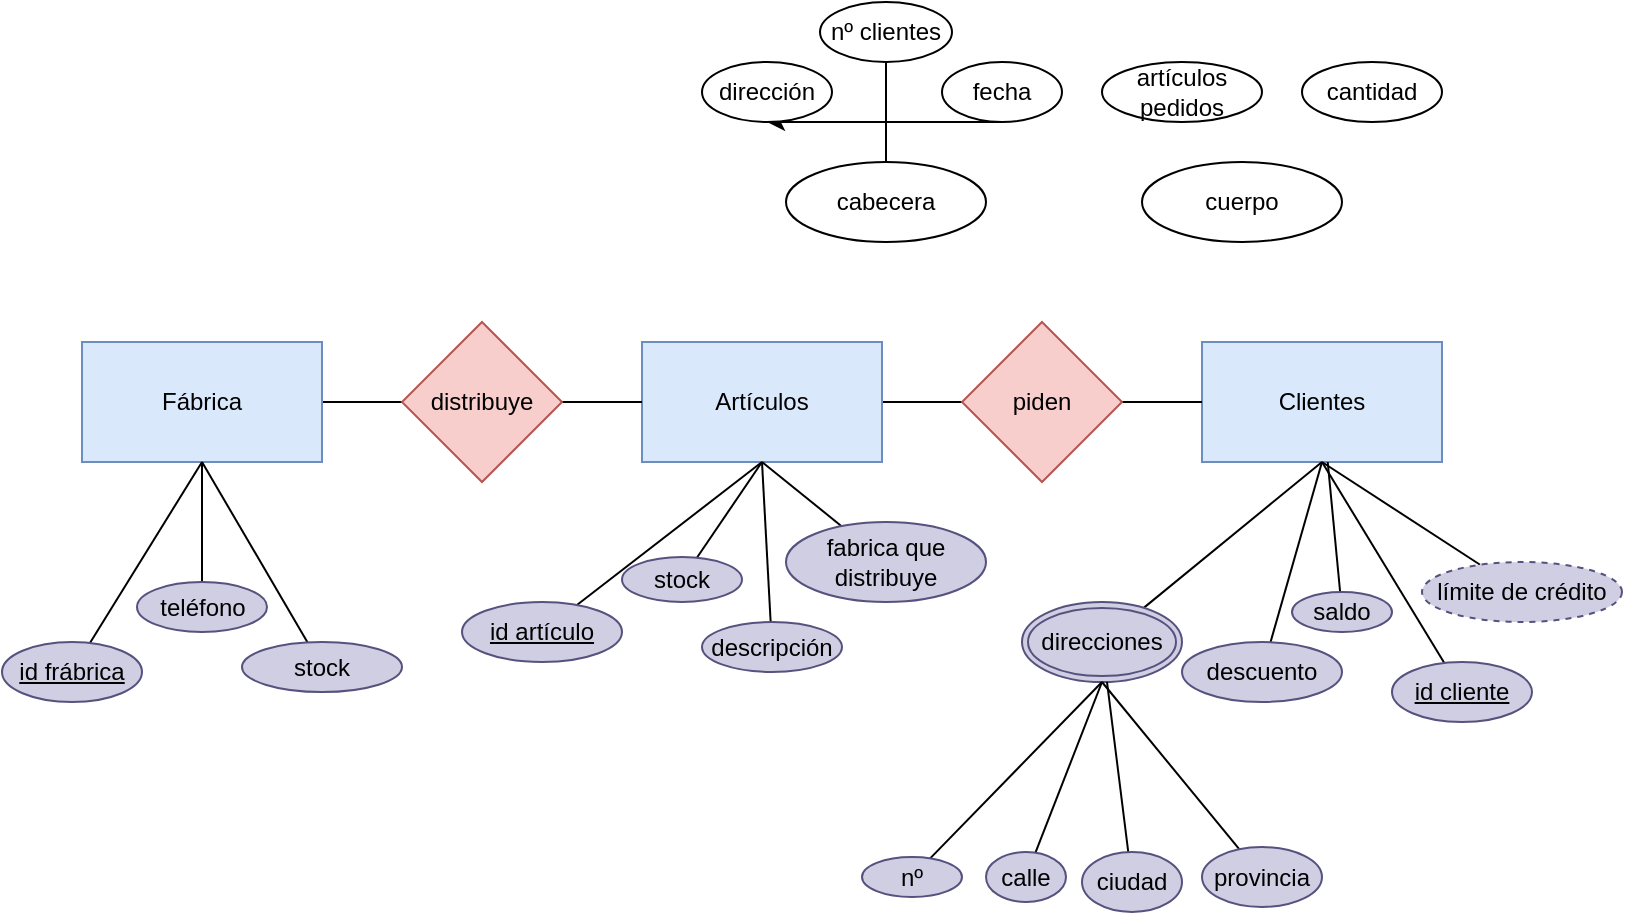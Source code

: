 <mxfile version="21.8.2" type="github">
  <diagram name="Página-1" id="yfjVUfVhYDTBQP2p-WS-">
    <mxGraphModel dx="1434" dy="795" grid="1" gridSize="10" guides="1" tooltips="1" connect="1" arrows="1" fold="1" page="1" pageScale="1" pageWidth="827" pageHeight="1169" math="0" shadow="0">
      <root>
        <mxCell id="0" />
        <mxCell id="1" parent="0" />
        <mxCell id="J2o_EKZ6XAtiYw6EOFnJ-2" value="Clientes" style="rounded=0;whiteSpace=wrap;html=1;fillColor=#dae8fc;strokeColor=#6c8ebf;" parent="1" vertex="1">
          <mxGeometry x="610" y="350" width="120" height="60" as="geometry" />
        </mxCell>
        <mxCell id="JbTzUuTjuzgJWXISu5Y3-2" style="edgeStyle=orthogonalEdgeStyle;rounded=0;orthogonalLoop=1;jettySize=auto;html=1;entryX=0;entryY=0.5;entryDx=0;entryDy=0;endArrow=none;endFill=0;" edge="1" parent="1" source="J2o_EKZ6XAtiYw6EOFnJ-3" target="JbTzUuTjuzgJWXISu5Y3-1">
          <mxGeometry relative="1" as="geometry" />
        </mxCell>
        <mxCell id="J2o_EKZ6XAtiYw6EOFnJ-3" value="Artículos" style="rounded=0;whiteSpace=wrap;html=1;fillColor=#dae8fc;strokeColor=#6c8ebf;" parent="1" vertex="1">
          <mxGeometry x="330" y="350" width="120" height="60" as="geometry" />
        </mxCell>
        <mxCell id="JbTzUuTjuzgJWXISu5Y3-4" style="edgeStyle=orthogonalEdgeStyle;rounded=0;orthogonalLoop=1;jettySize=auto;html=1;endArrow=none;endFill=0;" edge="1" parent="1" source="J2o_EKZ6XAtiYw6EOFnJ-5" target="J2o_EKZ6XAtiYw6EOFnJ-18">
          <mxGeometry relative="1" as="geometry" />
        </mxCell>
        <mxCell id="J2o_EKZ6XAtiYw6EOFnJ-5" value="Fábrica" style="rounded=0;whiteSpace=wrap;html=1;fillColor=#dae8fc;strokeColor=#6c8ebf;" parent="1" vertex="1">
          <mxGeometry x="50" y="350" width="120" height="60" as="geometry" />
        </mxCell>
        <mxCell id="J2o_EKZ6XAtiYw6EOFnJ-6" style="edgeStyle=orthogonalEdgeStyle;rounded=0;orthogonalLoop=1;jettySize=auto;html=1;exitX=0.5;exitY=1;exitDx=0;exitDy=0;" parent="1" edge="1">
          <mxGeometry relative="1" as="geometry">
            <mxPoint x="414" y="410" as="sourcePoint" />
            <mxPoint x="414" y="410" as="targetPoint" />
          </mxGeometry>
        </mxCell>
        <mxCell id="JbTzUuTjuzgJWXISu5Y3-5" style="edgeStyle=orthogonalEdgeStyle;rounded=0;orthogonalLoop=1;jettySize=auto;html=1;endArrow=none;endFill=0;" edge="1" parent="1" source="J2o_EKZ6XAtiYw6EOFnJ-18" target="J2o_EKZ6XAtiYw6EOFnJ-3">
          <mxGeometry relative="1" as="geometry" />
        </mxCell>
        <mxCell id="J2o_EKZ6XAtiYw6EOFnJ-18" value="distribuye" style="rhombus;whiteSpace=wrap;html=1;fillColor=#f8cecc;strokeColor=#b85450;" parent="1" vertex="1">
          <mxGeometry x="210" y="340" width="80" height="80" as="geometry" />
        </mxCell>
        <mxCell id="JbTzUuTjuzgJWXISu5Y3-3" style="edgeStyle=orthogonalEdgeStyle;rounded=0;orthogonalLoop=1;jettySize=auto;html=1;endArrow=none;endFill=0;" edge="1" parent="1" source="JbTzUuTjuzgJWXISu5Y3-1" target="J2o_EKZ6XAtiYw6EOFnJ-2">
          <mxGeometry relative="1" as="geometry" />
        </mxCell>
        <mxCell id="JbTzUuTjuzgJWXISu5Y3-1" value="piden" style="rhombus;whiteSpace=wrap;html=1;fillColor=#f8cecc;strokeColor=#b85450;" vertex="1" parent="1">
          <mxGeometry x="490" y="340" width="80" height="80" as="geometry" />
        </mxCell>
        <mxCell id="JbTzUuTjuzgJWXISu5Y3-21" style="rounded=0;orthogonalLoop=1;jettySize=auto;html=1;entryX=0.5;entryY=1;entryDx=0;entryDy=0;endArrow=none;endFill=0;" edge="1" parent="1" source="JbTzUuTjuzgJWXISu5Y3-6" target="J2o_EKZ6XAtiYw6EOFnJ-2">
          <mxGeometry relative="1" as="geometry" />
        </mxCell>
        <mxCell id="JbTzUuTjuzgJWXISu5Y3-6" value="descuento" style="ellipse;whiteSpace=wrap;html=1;align=center;fillColor=#d0cee2;strokeColor=#56517e;" vertex="1" parent="1">
          <mxGeometry x="600" y="500" width="80" height="30" as="geometry" />
        </mxCell>
        <mxCell id="JbTzUuTjuzgJWXISu5Y3-24" style="rounded=0;orthogonalLoop=1;jettySize=auto;html=1;entryX=0.5;entryY=1;entryDx=0;entryDy=0;endArrow=none;endFill=0;" edge="1" parent="1" source="JbTzUuTjuzgJWXISu5Y3-7" target="J2o_EKZ6XAtiYw6EOFnJ-2">
          <mxGeometry relative="1" as="geometry" />
        </mxCell>
        <mxCell id="JbTzUuTjuzgJWXISu5Y3-7" value="id cliente" style="ellipse;whiteSpace=wrap;html=1;align=center;fontStyle=4;fillColor=#d0cee2;strokeColor=#56517e;" vertex="1" parent="1">
          <mxGeometry x="705" y="510" width="70" height="30" as="geometry" />
        </mxCell>
        <mxCell id="JbTzUuTjuzgJWXISu5Y3-20" style="rounded=0;orthogonalLoop=1;jettySize=auto;html=1;entryX=0.5;entryY=1;entryDx=0;entryDy=0;endArrow=none;endFill=0;" edge="1" parent="1" source="JbTzUuTjuzgJWXISu5Y3-8" target="J2o_EKZ6XAtiYw6EOFnJ-2">
          <mxGeometry relative="1" as="geometry" />
        </mxCell>
        <mxCell id="JbTzUuTjuzgJWXISu5Y3-8" value="direcciones " style="ellipse;shape=doubleEllipse;margin=3;whiteSpace=wrap;html=1;align=center;fillColor=#d0cee2;strokeColor=#56517e;" vertex="1" parent="1">
          <mxGeometry x="520" y="480" width="80" height="40" as="geometry" />
        </mxCell>
        <mxCell id="JbTzUuTjuzgJWXISu5Y3-22" style="rounded=0;orthogonalLoop=1;jettySize=auto;html=1;endArrow=none;endFill=0;" edge="1" parent="1" source="JbTzUuTjuzgJWXISu5Y3-9" target="J2o_EKZ6XAtiYw6EOFnJ-2">
          <mxGeometry relative="1" as="geometry" />
        </mxCell>
        <mxCell id="JbTzUuTjuzgJWXISu5Y3-9" value="saldo" style="ellipse;whiteSpace=wrap;html=1;align=center;fillColor=#d0cee2;strokeColor=#56517e;" vertex="1" parent="1">
          <mxGeometry x="655" y="475" width="50" height="20" as="geometry" />
        </mxCell>
        <mxCell id="JbTzUuTjuzgJWXISu5Y3-25" style="rounded=0;orthogonalLoop=1;jettySize=auto;html=1;entryX=0.5;entryY=1;entryDx=0;entryDy=0;endArrow=none;endFill=0;" edge="1" parent="1" source="JbTzUuTjuzgJWXISu5Y3-11" target="J2o_EKZ6XAtiYw6EOFnJ-3">
          <mxGeometry relative="1" as="geometry" />
        </mxCell>
        <mxCell id="JbTzUuTjuzgJWXISu5Y3-11" value="id artículo" style="ellipse;whiteSpace=wrap;html=1;align=center;fontStyle=4;fillColor=#d0cee2;strokeColor=#56517e;" vertex="1" parent="1">
          <mxGeometry x="240" y="480" width="80" height="30" as="geometry" />
        </mxCell>
        <mxCell id="JbTzUuTjuzgJWXISu5Y3-23" style="rounded=0;orthogonalLoop=1;jettySize=auto;html=1;endArrow=none;endFill=0;entryX=0.5;entryY=1;entryDx=0;entryDy=0;" edge="1" parent="1" source="JbTzUuTjuzgJWXISu5Y3-12" target="J2o_EKZ6XAtiYw6EOFnJ-2">
          <mxGeometry relative="1" as="geometry" />
        </mxCell>
        <mxCell id="JbTzUuTjuzgJWXISu5Y3-12" value="límite de crédito" style="ellipse;whiteSpace=wrap;html=1;align=center;dashed=1;fillColor=#d0cee2;strokeColor=#56517e;" vertex="1" parent="1">
          <mxGeometry x="720" y="460" width="100" height="30" as="geometry" />
        </mxCell>
        <mxCell id="JbTzUuTjuzgJWXISu5Y3-28" style="rounded=0;orthogonalLoop=1;jettySize=auto;html=1;endArrow=none;endFill=0;" edge="1" parent="1" source="JbTzUuTjuzgJWXISu5Y3-13">
          <mxGeometry relative="1" as="geometry">
            <mxPoint x="390" y="410" as="targetPoint" />
          </mxGeometry>
        </mxCell>
        <mxCell id="JbTzUuTjuzgJWXISu5Y3-13" value="descripción" style="ellipse;whiteSpace=wrap;html=1;align=center;fillColor=#d0cee2;strokeColor=#56517e;" vertex="1" parent="1">
          <mxGeometry x="360" y="490" width="70" height="25" as="geometry" />
        </mxCell>
        <mxCell id="JbTzUuTjuzgJWXISu5Y3-26" style="rounded=0;orthogonalLoop=1;jettySize=auto;html=1;entryX=0.5;entryY=1;entryDx=0;entryDy=0;endArrow=none;endFill=0;" edge="1" parent="1" source="JbTzUuTjuzgJWXISu5Y3-14" target="J2o_EKZ6XAtiYw6EOFnJ-3">
          <mxGeometry relative="1" as="geometry" />
        </mxCell>
        <mxCell id="JbTzUuTjuzgJWXISu5Y3-14" value="stock" style="ellipse;whiteSpace=wrap;html=1;align=center;fillColor=#d0cee2;strokeColor=#56517e;" vertex="1" parent="1">
          <mxGeometry x="320" y="457.5" width="60" height="22.5" as="geometry" />
        </mxCell>
        <mxCell id="JbTzUuTjuzgJWXISu5Y3-27" style="rounded=0;orthogonalLoop=1;jettySize=auto;html=1;entryX=0.5;entryY=1;entryDx=0;entryDy=0;endArrow=none;endFill=0;" edge="1" parent="1" source="JbTzUuTjuzgJWXISu5Y3-15" target="J2o_EKZ6XAtiYw6EOFnJ-3">
          <mxGeometry relative="1" as="geometry" />
        </mxCell>
        <mxCell id="JbTzUuTjuzgJWXISu5Y3-15" value="fabrica que distribuye" style="ellipse;whiteSpace=wrap;html=1;align=center;fillColor=#d0cee2;strokeColor=#56517e;" vertex="1" parent="1">
          <mxGeometry x="402" y="440" width="100" height="40" as="geometry" />
        </mxCell>
        <mxCell id="JbTzUuTjuzgJWXISu5Y3-31" style="rounded=0;orthogonalLoop=1;jettySize=auto;html=1;entryX=0.5;entryY=1;entryDx=0;entryDy=0;endArrow=none;endFill=0;" edge="1" parent="1" source="JbTzUuTjuzgJWXISu5Y3-16" target="J2o_EKZ6XAtiYw6EOFnJ-5">
          <mxGeometry relative="1" as="geometry" />
        </mxCell>
        <mxCell id="JbTzUuTjuzgJWXISu5Y3-16" value="id frábrica" style="ellipse;whiteSpace=wrap;html=1;align=center;fontStyle=4;fillColor=#d0cee2;strokeColor=#56517e;" vertex="1" parent="1">
          <mxGeometry x="10" y="500" width="70" height="30" as="geometry" />
        </mxCell>
        <mxCell id="JbTzUuTjuzgJWXISu5Y3-32" style="rounded=0;orthogonalLoop=1;jettySize=auto;html=1;entryX=0.5;entryY=1;entryDx=0;entryDy=0;endArrow=none;endFill=0;" edge="1" parent="1" source="JbTzUuTjuzgJWXISu5Y3-17" target="J2o_EKZ6XAtiYw6EOFnJ-5">
          <mxGeometry relative="1" as="geometry" />
        </mxCell>
        <mxCell id="JbTzUuTjuzgJWXISu5Y3-17" value="teléfono" style="ellipse;whiteSpace=wrap;html=1;align=center;fillColor=#d0cee2;strokeColor=#56517e;" vertex="1" parent="1">
          <mxGeometry x="77.5" y="470" width="65" height="25" as="geometry" />
        </mxCell>
        <mxCell id="JbTzUuTjuzgJWXISu5Y3-30" style="rounded=0;orthogonalLoop=1;jettySize=auto;html=1;entryX=0.5;entryY=1;entryDx=0;entryDy=0;endArrow=none;endFill=0;" edge="1" parent="1" source="JbTzUuTjuzgJWXISu5Y3-19" target="J2o_EKZ6XAtiYw6EOFnJ-5">
          <mxGeometry relative="1" as="geometry" />
        </mxCell>
        <mxCell id="JbTzUuTjuzgJWXISu5Y3-19" value="stock" style="ellipse;whiteSpace=wrap;html=1;align=center;fillColor=#d0cee2;strokeColor=#56517e;" vertex="1" parent="1">
          <mxGeometry x="130" y="500" width="80" height="25" as="geometry" />
        </mxCell>
        <mxCell id="JbTzUuTjuzgJWXISu5Y3-39" style="rounded=0;orthogonalLoop=1;jettySize=auto;html=1;endArrow=none;endFill=0;" edge="1" parent="1" source="JbTzUuTjuzgJWXISu5Y3-34">
          <mxGeometry relative="1" as="geometry">
            <mxPoint x="560" y="520" as="targetPoint" />
          </mxGeometry>
        </mxCell>
        <mxCell id="JbTzUuTjuzgJWXISu5Y3-34" value="calle" style="ellipse;whiteSpace=wrap;html=1;align=center;fillColor=#d0cee2;strokeColor=#56517e;" vertex="1" parent="1">
          <mxGeometry x="502" y="605" width="40" height="25" as="geometry" />
        </mxCell>
        <mxCell id="JbTzUuTjuzgJWXISu5Y3-40" style="rounded=0;orthogonalLoop=1;jettySize=auto;html=1;endArrow=none;endFill=0;" edge="1" parent="1" source="JbTzUuTjuzgJWXISu5Y3-35" target="JbTzUuTjuzgJWXISu5Y3-8">
          <mxGeometry relative="1" as="geometry" />
        </mxCell>
        <mxCell id="JbTzUuTjuzgJWXISu5Y3-35" value="ciudad" style="ellipse;whiteSpace=wrap;html=1;align=center;fillColor=#d0cee2;strokeColor=#56517e;" vertex="1" parent="1">
          <mxGeometry x="550" y="605" width="50" height="30" as="geometry" />
        </mxCell>
        <mxCell id="JbTzUuTjuzgJWXISu5Y3-41" style="rounded=0;orthogonalLoop=1;jettySize=auto;html=1;entryX=0.5;entryY=1;entryDx=0;entryDy=0;endArrow=none;endFill=0;" edge="1" parent="1" source="JbTzUuTjuzgJWXISu5Y3-36" target="JbTzUuTjuzgJWXISu5Y3-8">
          <mxGeometry relative="1" as="geometry" />
        </mxCell>
        <mxCell id="JbTzUuTjuzgJWXISu5Y3-36" value="provincia" style="ellipse;whiteSpace=wrap;html=1;align=center;fillColor=#d0cee2;strokeColor=#56517e;" vertex="1" parent="1">
          <mxGeometry x="610" y="602.5" width="60" height="30" as="geometry" />
        </mxCell>
        <mxCell id="JbTzUuTjuzgJWXISu5Y3-38" style="rounded=0;orthogonalLoop=1;jettySize=auto;html=1;entryX=0.5;entryY=1;entryDx=0;entryDy=0;endArrow=none;endFill=0;" edge="1" parent="1" source="JbTzUuTjuzgJWXISu5Y3-37" target="JbTzUuTjuzgJWXISu5Y3-8">
          <mxGeometry relative="1" as="geometry" />
        </mxCell>
        <mxCell id="JbTzUuTjuzgJWXISu5Y3-37" value="nº" style="ellipse;whiteSpace=wrap;html=1;align=center;fillColor=#d0cee2;strokeColor=#56517e;" vertex="1" parent="1">
          <mxGeometry x="440" y="607.5" width="50" height="20" as="geometry" />
        </mxCell>
        <mxCell id="JbTzUuTjuzgJWXISu5Y3-51" style="edgeStyle=orthogonalEdgeStyle;rounded=0;orthogonalLoop=1;jettySize=auto;html=1;entryX=0.5;entryY=1;entryDx=0;entryDy=0;endArrow=none;endFill=0;" edge="1" parent="1" source="JbTzUuTjuzgJWXISu5Y3-43" target="JbTzUuTjuzgJWXISu5Y3-46">
          <mxGeometry relative="1" as="geometry" />
        </mxCell>
        <mxCell id="JbTzUuTjuzgJWXISu5Y3-52" style="edgeStyle=orthogonalEdgeStyle;rounded=0;orthogonalLoop=1;jettySize=auto;html=1;entryX=0.5;entryY=1;entryDx=0;entryDy=0;endArrow=none;endFill=0;" edge="1" parent="1" source="JbTzUuTjuzgJWXISu5Y3-43" target="JbTzUuTjuzgJWXISu5Y3-48">
          <mxGeometry relative="1" as="geometry" />
        </mxCell>
        <mxCell id="JbTzUuTjuzgJWXISu5Y3-53" style="edgeStyle=orthogonalEdgeStyle;rounded=0;orthogonalLoop=1;jettySize=auto;html=1;" edge="1" parent="1" source="JbTzUuTjuzgJWXISu5Y3-43" target="JbTzUuTjuzgJWXISu5Y3-47">
          <mxGeometry relative="1" as="geometry" />
        </mxCell>
        <mxCell id="JbTzUuTjuzgJWXISu5Y3-43" value="cabecera" style="ellipse;whiteSpace=wrap;html=1;align=center;" vertex="1" parent="1">
          <mxGeometry x="402" y="260" width="100" height="40" as="geometry" />
        </mxCell>
        <mxCell id="JbTzUuTjuzgJWXISu5Y3-45" value="cuerpo" style="ellipse;whiteSpace=wrap;html=1;align=center;" vertex="1" parent="1">
          <mxGeometry x="580" y="260" width="100" height="40" as="geometry" />
        </mxCell>
        <mxCell id="JbTzUuTjuzgJWXISu5Y3-46" value="nº clientes" style="ellipse;whiteSpace=wrap;html=1;align=center;" vertex="1" parent="1">
          <mxGeometry x="419" y="180" width="66" height="30" as="geometry" />
        </mxCell>
        <mxCell id="JbTzUuTjuzgJWXISu5Y3-47" value="dirección" style="ellipse;whiteSpace=wrap;html=1;align=center;" vertex="1" parent="1">
          <mxGeometry x="360" y="210" width="65" height="30" as="geometry" />
        </mxCell>
        <mxCell id="JbTzUuTjuzgJWXISu5Y3-48" value="fecha" style="ellipse;whiteSpace=wrap;html=1;align=center;" vertex="1" parent="1">
          <mxGeometry x="480" y="210" width="60" height="30" as="geometry" />
        </mxCell>
        <mxCell id="JbTzUuTjuzgJWXISu5Y3-49" value="artículos pedidos" style="ellipse;whiteSpace=wrap;html=1;align=center;" vertex="1" parent="1">
          <mxGeometry x="560" y="210" width="80" height="30" as="geometry" />
        </mxCell>
        <mxCell id="JbTzUuTjuzgJWXISu5Y3-50" value="cantidad" style="ellipse;whiteSpace=wrap;html=1;align=center;" vertex="1" parent="1">
          <mxGeometry x="660" y="210" width="70" height="30" as="geometry" />
        </mxCell>
      </root>
    </mxGraphModel>
  </diagram>
</mxfile>
